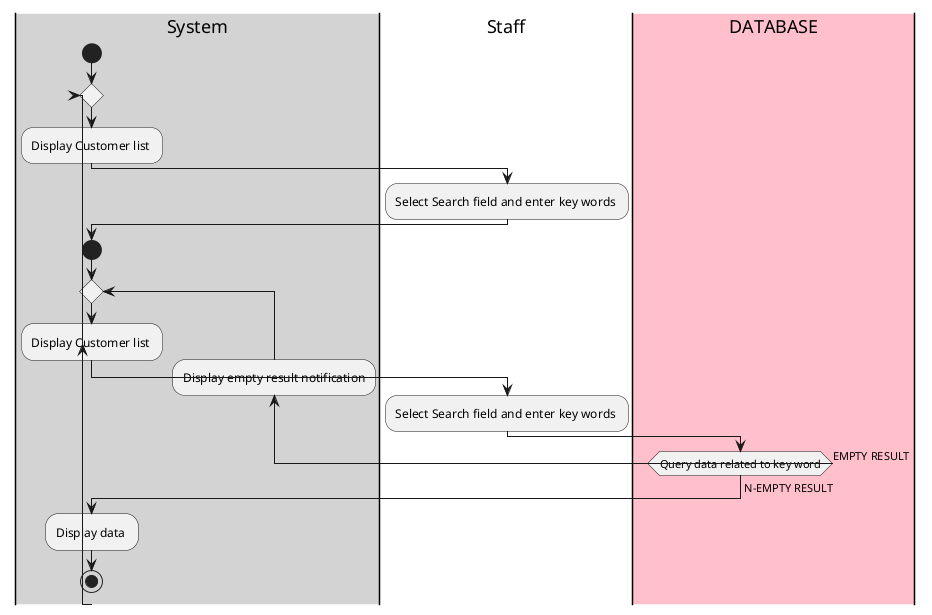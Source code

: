 @startuml

|#lightgray|System|
start
repeat
:Display Customer list ;
|#White|Staff|
:Select Search field and enter key words ;

|#lightgray|System|
' backward:Display empty result notification;@startuml

|#lightgray|System|
start
repeat
:Display Customer list ;
|#White|Staff|
:Select Search field and enter key words ;
|#lightgray|System|
backward:Display empty result notification;
|#pink|DATABASE|
repeat while (Query data related to key word) is (EMPTY RESULT) 
-> N-EMPTY RESULT;
|#lightgray|System|
:Display data ; 
stop
 
@enduml


|#pink|DATABASE|
repeat while (Query data related to key word) is (EMPTY RESULT) 
-> N-EMPTY RESULT;
|#lightgray|System|
:Display data ; 
stop
 
@enduml
